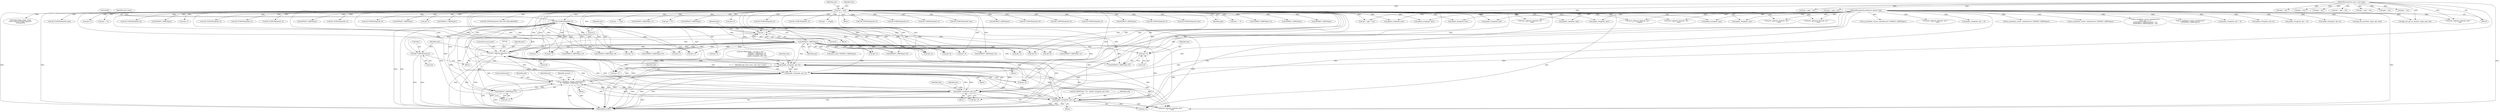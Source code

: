 digraph "0_tcpdump_af2cf04a9394c1a56227c2289ae8da262828294a@pointer" {
"1002218" [label="(Call,tptr+4)"];
"1002169" [label="(Call,ND_TCHECK2(tptr[0], 2))"];
"1002392" [label="(Call,ND_TCHECK2(*tptr,8))"];
"1002405" [label="(Call,tptr +=8)"];
"1002396" [label="(Call,print_unknown_data(ndo, tptr, \"\n\t      \", 8))"];
"1002221" [label="(Call,ipaddr_string(ndo, tptr+4))"];
"1002316" [label="(Call,ipaddr_string(ndo, tptr+2))"];
"1002255" [label="(Call,as_printf(ndo, astostr, sizeof(astostr),\n\t\t\t    EXTRACT_32BITS(tptr+2)))"];
"1002237" [label="(Call,ipaddr_string(ndo, tptr+2))"];
"1002302" [label="(Call,ipaddr_string(ndo, tptr+2))"];
"1000126" [label="(MethodParameterIn,netdissect_options *ndo)"];
"1000142" [label="(Call,tptr = pptr)"];
"1000128" [label="(MethodParameterIn,const u_char *pptr)"];
"1002176" [label="(Call,EXTRACT_16BITS(tptr))"];
"1002260" [label="(Call,EXTRACT_32BITS(tptr+2))"];
"1000587" [label="(Call,ND_TCHECK2(tptr[0], 4))"];
"1001185" [label="(Call,tptr < pptr + len)"];
"1002367" [label="(Call,tptr+2)"];
"1002523" [label="(Call,ND_TCHECK2(tptr[0], 8))"];
"1002323" [label="(Identifier,bgp_extd_comm_ospf_rtype_values)"];
"1002206" [label="(Call,ND_PRINT((ndo, \": %u:%u (= %s)\",\n                               EXTRACT_16BITS(tptr+2),\n                               EXTRACT_32BITS(tptr+4),\n                               ipaddr_string(ndo, tptr+4))))"];
"1002218" [label="(Call,tptr+4)"];
"1002169" [label="(Call,ND_TCHECK2(tptr[0], 2))"];
"1002243" [label="(Call,tptr+6)"];
"1002476" [label="(Call,ipaddr_string(ndo, tptr))"];
"1000428" [label="(Call,ipaddr_string(ndo, tptr + 4))"];
"1002937" [label="(MethodReturn,RET)"];
"1002239" [label="(Call,tptr+2)"];
"1002588" [label="(Call,ND_TCHECK2(tptr[0], 3))"];
"1002517" [label="(Call,ipaddr_string(ndo, tptr))"];
"1000456" [label="(Call,as_printf(ndo, astostr, sizeof(astostr), EXTRACT_32BITS(tptr)))"];
"1000200" [label="(Call,bgp_attr_get_as_size(ndo, atype, pptr, len))"];
"1000493" [label="(Call,EXTRACT_32BITS(tptr))"];
"1000557" [label="(Call,ND_TCHECK2(tptr[0], 4))"];
"1002376" [label="(Call,tptr+4)"];
"1002254" [label="(Block,)"];
"1000128" [label="(MethodParameterIn,const u_char *pptr)"];
"1002177" [label="(Identifier,tptr)"];
"1002165" [label="(Identifier,tlen)"];
"1000401" [label="(Call,as_printf(ndo, astostr, sizeof(astostr), EXTRACT_16BITS(tptr)))"];
"1002570" [label="(Call,print_unknown_data(ndo, tptr, \"\n\t      \", tlen))"];
"1000258" [label="(Call,as_printf(ndo, astostr, sizeof(astostr),\n\t\t\t\tas_size == 2 ?\n\t\t\t\tEXTRACT_16BITS(&tptr[2 + i]) :\n\t\t\t\tEXTRACT_32BITS(&tptr[2 + i])))"];
"1002333" [label="(Call,tptr+7)"];
"1000321" [label="(Call,ND_TCHECK2(tptr[0], 4))"];
"1000461" [label="(Call,EXTRACT_32BITS(tptr))"];
"1002109" [label="(Call,tptr-3)"];
"1001665" [label="(Call,EXTRACT_16BITS(tptr))"];
"1001658" [label="(Call,ND_TCHECK2(tptr[0], BGP_MP_NLRI_MINSIZE))"];
"1001115" [label="(Call,tptr += tlen)"];
"1002599" [label="(Call,EXTRACT_16BITS(tptr+1))"];
"1002454" [label="(Call,tptr +=5)"];
"1002220" [label="(Literal,4)"];
"1000421" [label="(Call,as_printf(ndo, astostr, sizeof(astostr),\n\t\t\tEXTRACT_32BITS(tptr)))"];
"1002866" [label="(Call,EXTRACT_32BITS(tptr))"];
"1002221" [label="(Call,ipaddr_string(ndo, tptr+4))"];
"1002274" [label="(Call,EXTRACT_32BITS(tptr+2))"];
"1002450" [label="(Call,tptr+2)"];
"1000598" [label="(Call,ipaddr_string(ndo, tptr))"];
"1000206" [label="(Call,tptr < pptr + len)"];
"1001641" [label="(Call,tptr = pptr + len)"];
"1002372" [label="(Call,tptr+3)"];
"1002554" [label="(Call,ipaddr_string(ndo, tptr))"];
"1002217" [label="(Call,EXTRACT_32BITS(tptr+4))"];
"1002507" [label="(Call,ND_TCHECK2(tptr[0], 4))"];
"1002222" [label="(Identifier,ndo)"];
"1000463" [label="(Call,ipaddr_string(ndo, tptr + 4))"];
"1002242" [label="(Call,EXTRACT_16BITS(tptr+6))"];
"1002317" [label="(Identifier,ndo)"];
"1002258" [label="(Call,sizeof(astostr))"];
"1002534" [label="(Call,ipaddr_string(ndo, tptr))"];
"1000208" [label="(Call,pptr + len)"];
"1001643" [label="(Call,pptr + len)"];
"1002315" [label="(Block,)"];
"1001711" [label="(Call,pptr + len)"];
"1002413" [label="(Call,ND_TCHECK2(tptr[0], 5))"];
"1001633" [label="(Call,print_unknown_data(ndo, tptr, \"\n\t    \", tlen))"];
"1002400" [label="(Literal,8)"];
"1002479" [label="(Call,ipaddr_string(ndo, tptr+4))"];
"1002658" [label="(Call,tptr += length)"];
"1002275" [label="(Call,tptr+2)"];
"1000126" [label="(MethodParameterIn,netdissect_options *ndo)"];
"1000130" [label="(Block,)"];
"1002543" [label="(Call,ND_TCHECK2(tptr[0], 8))"];
"1002137" [label="(Call,tptr = pptr + len)"];
"1002486" [label="(Call,ND_TCHECK2(tptr[0], 8))"];
"1000486" [label="(Call,ND_TCHECK2(tptr[0], 4))"];
"1002393" [label="(Call,*tptr)"];
"1002302" [label="(Call,ipaddr_string(ndo, tptr+2))"];
"1002255" [label="(Call,as_printf(ndo, astostr, sizeof(astostr),\n\t\t\t    EXTRACT_32BITS(tptr+2)))"];
"1002219" [label="(Identifier,tptr)"];
"1000408" [label="(Call,ipaddr_string(ndo, tptr + 2))"];
"1000385" [label="(Call,ND_TCHECK2(tptr[0], len))"];
"1002497" [label="(Call,ipaddr_string(ndo, tptr))"];
"1002500" [label="(Call,ipaddr_string(ndo, tptr+4))"];
"1002387" [label="(Call,tptr+2)"];
"1000357" [label="(Call,EXTRACT_32BITS(tptr))"];
"1002170" [label="(Call,tptr[0])"];
"1002297" [label="(Call,ND_PRINT((ndo, \"%s\", ipaddr_string(ndo, tptr+2))))"];
"1002238" [label="(Identifier,ndo)"];
"1002927" [label="(Call,print_unknown_data(ndo, pptr, \"\n\t    \", len))"];
"1002818" [label="(Call,bgp_attr_print(ndo, atype, tptr, alen))"];
"1002175" [label="(Identifier,extd_comm)"];
"1002237" [label="(Call,ipaddr_string(ndo, tptr+2))"];
"1002236" [label="(Block,)"];
"1002256" [label="(Identifier,ndo)"];
"1001709" [label="(Call,tptr < pptr + len)"];
"1002176" [label="(Call,EXTRACT_16BITS(tptr))"];
"1000445" [label="(Call,ND_TCHECK2(tptr[0], 8))"];
"1002326" [label="(Call,tptr+6)"];
"1002398" [label="(Identifier,tptr)"];
"1002196" [label="(Call,tptr+2)"];
"1000567" [label="(Call,ipaddr_string(ndo, tptr))"];
"1002465" [label="(Call,ND_TCHECK2(tptr[0], 8))"];
"1002300" [label="(Block,)"];
"1002260" [label="(Call,EXTRACT_32BITS(tptr+2))"];
"1000347" [label="(Call,ND_TCHECK2(tptr[0], 4))"];
"1002304" [label="(Call,tptr+2)"];
"1002244" [label="(Identifier,tptr)"];
"1002681" [label="(Call,as_printf(ndo, astostr, sizeof(astostr), EXTRACT_32BITS(tptr)))"];
"1000426" [label="(Call,EXTRACT_32BITS(tptr))"];
"1002264" [label="(Call,EXTRACT_16BITS(tptr+6))"];
"1002261" [label="(Call,tptr+2)"];
"1002653" [label="(Call,print_unknown_data(ndo, tptr,\"\n\t      \", length))"];
"1002405" [label="(Call,tptr +=8)"];
"1000143" [label="(Identifier,tptr)"];
"1001091" [label="(Call,ND_TCHECK2(tptr[0], tlen))"];
"1000144" [label="(Identifier,pptr)"];
"1002603" [label="(Call,tptr += 3)"];
"1002449" [label="(Call,EXTRACT_24BITS(tptr+2))"];
"1002343" [label="(Call,tptr+6)"];
"1000622" [label="(Call,EXTRACT_16BITS(tptr))"];
"1002401" [label="(ControlStructure,break;)"];
"1002397" [label="(Identifier,ndo)"];
"1002406" [label="(Identifier,tptr)"];
"1002212" [label="(Call,EXTRACT_16BITS(tptr+2))"];
"1002686" [label="(Call,EXTRACT_32BITS(tptr))"];
"1001110" [label="(Call,print_unknown_data(ndo, tptr, \"\n\t    \", tlen))"];
"1002265" [label="(Call,tptr+6)"];
"1000170" [label="(Call,tok2str(bgp_origin_values,\n\t\t\t\t\t\t\"Unknown Origin Typecode\",\n\t\t\t\t\t\ttptr[0]))"];
"1002386" [label="(Call,EXTRACT_16BITS(tptr+2))"];
"1002167" [label="(Block,)"];
"1000663" [label="(Call,ND_TCHECK2(tptr[0], tlen))"];
"1002202" [label="(Block,)"];
"1002223" [label="(Call,tptr+4)"];
"1002213" [label="(Call,tptr+2)"];
"1002421" [label="(Call,tptr+1)"];
"1000542" [label="(Call,tptr +=4)"];
"1002392" [label="(Call,ND_TCHECK2(*tptr,8))"];
"1002127" [label="(Call,print_unknown_data(ndo, tptr-3, \"\n\t    \", tlen))"];
"1002349" [label="(Call,tptr+6)"];
"1002407" [label="(Literal,8)"];
"1002216" [label="(Block,)"];
"1002375" [label="(Call,EXTRACT_16BITS(tptr+4))"];
"1000331" [label="(Call,ipaddr_string(ndo, tptr))"];
"1002399" [label="(Literal,\"\n\t      \")"];
"1000406" [label="(Call,EXTRACT_16BITS(tptr))"];
"1000142" [label="(Call,tptr = pptr)"];
"1002600" [label="(Call,tptr+1)"];
"1002318" [label="(Call,tptr+2)"];
"1002303" [label="(Identifier,ndo)"];
"1000682" [label="(Call,print_unknown_data(ndo, tptr, \"\n\t    \", tlen))"];
"1000146" [label="(Identifier,tlen)"];
"1002266" [label="(Identifier,tptr)"];
"1002395" [label="(Literal,8)"];
"1002257" [label="(Identifier,astostr)"];
"1001187" [label="(Call,pptr + len)"];
"1002139" [label="(Call,pptr + len)"];
"1002396" [label="(Call,print_unknown_data(ndo, tptr, \"\n\t      \", 8))"];
"1002316" [label="(Call,ipaddr_string(ndo, tptr+2))"];
"1002666" [label="(Call,ND_TCHECK2(tptr[0], 4))"];
"1002908" [label="(Call,print_unknown_data(ndo, pptr, \"\n\t    \", len))"];
"1002174" [label="(Call,extd_comm=EXTRACT_16BITS(tptr))"];
"1002173" [label="(Literal,2)"];
"1000615" [label="(Call,ND_TCHECK2(tptr[0], 3))"];
"1002218" -> "1002217"  [label="AST: "];
"1002218" -> "1002220"  [label="CFG: "];
"1002219" -> "1002218"  [label="AST: "];
"1002220" -> "1002218"  [label="AST: "];
"1002217" -> "1002218"  [label="CFG: "];
"1002169" -> "1002218"  [label="DDG: "];
"1000142" -> "1002218"  [label="DDG: "];
"1002176" -> "1002218"  [label="DDG: "];
"1002169" -> "1002167"  [label="AST: "];
"1002169" -> "1002173"  [label="CFG: "];
"1002170" -> "1002169"  [label="AST: "];
"1002173" -> "1002169"  [label="AST: "];
"1002175" -> "1002169"  [label="CFG: "];
"1002169" -> "1002937"  [label="DDG: "];
"1002169" -> "1002937"  [label="DDG: "];
"1002392" -> "1002169"  [label="DDG: "];
"1002405" -> "1002169"  [label="DDG: "];
"1000142" -> "1002169"  [label="DDG: "];
"1002169" -> "1002176"  [label="DDG: "];
"1002169" -> "1002196"  [label="DDG: "];
"1002169" -> "1002212"  [label="DDG: "];
"1002169" -> "1002213"  [label="DDG: "];
"1002169" -> "1002217"  [label="DDG: "];
"1002169" -> "1002221"  [label="DDG: "];
"1002169" -> "1002223"  [label="DDG: "];
"1002169" -> "1002237"  [label="DDG: "];
"1002169" -> "1002239"  [label="DDG: "];
"1002169" -> "1002242"  [label="DDG: "];
"1002169" -> "1002243"  [label="DDG: "];
"1002169" -> "1002260"  [label="DDG: "];
"1002169" -> "1002261"  [label="DDG: "];
"1002169" -> "1002264"  [label="DDG: "];
"1002169" -> "1002265"  [label="DDG: "];
"1002169" -> "1002274"  [label="DDG: "];
"1002169" -> "1002275"  [label="DDG: "];
"1002169" -> "1002302"  [label="DDG: "];
"1002169" -> "1002304"  [label="DDG: "];
"1002169" -> "1002316"  [label="DDG: "];
"1002169" -> "1002318"  [label="DDG: "];
"1002169" -> "1002326"  [label="DDG: "];
"1002169" -> "1002333"  [label="DDG: "];
"1002169" -> "1002343"  [label="DDG: "];
"1002169" -> "1002349"  [label="DDG: "];
"1002169" -> "1002367"  [label="DDG: "];
"1002169" -> "1002372"  [label="DDG: "];
"1002169" -> "1002375"  [label="DDG: "];
"1002169" -> "1002376"  [label="DDG: "];
"1002169" -> "1002386"  [label="DDG: "];
"1002169" -> "1002387"  [label="DDG: "];
"1002169" -> "1002392"  [label="DDG: "];
"1002169" -> "1002396"  [label="DDG: "];
"1002169" -> "1002405"  [label="DDG: "];
"1002392" -> "1002202"  [label="AST: "];
"1002392" -> "1002395"  [label="CFG: "];
"1002393" -> "1002392"  [label="AST: "];
"1002395" -> "1002392"  [label="AST: "];
"1002397" -> "1002392"  [label="CFG: "];
"1002392" -> "1002937"  [label="DDG: "];
"1002392" -> "1002937"  [label="DDG: "];
"1002405" -> "1002167"  [label="AST: "];
"1002405" -> "1002407"  [label="CFG: "];
"1002406" -> "1002405"  [label="AST: "];
"1002407" -> "1002405"  [label="AST: "];
"1002165" -> "1002405"  [label="CFG: "];
"1002405" -> "1002937"  [label="DDG: "];
"1002405" -> "1002176"  [label="DDG: "];
"1002396" -> "1002405"  [label="DDG: "];
"1000142" -> "1002405"  [label="DDG: "];
"1002176" -> "1002405"  [label="DDG: "];
"1002396" -> "1002202"  [label="AST: "];
"1002396" -> "1002400"  [label="CFG: "];
"1002397" -> "1002396"  [label="AST: "];
"1002398" -> "1002396"  [label="AST: "];
"1002399" -> "1002396"  [label="AST: "];
"1002400" -> "1002396"  [label="AST: "];
"1002401" -> "1002396"  [label="CFG: "];
"1002396" -> "1002937"  [label="DDG: "];
"1002396" -> "1002937"  [label="DDG: "];
"1002396" -> "1002937"  [label="DDG: "];
"1002396" -> "1002221"  [label="DDG: "];
"1002396" -> "1002237"  [label="DDG: "];
"1002396" -> "1002255"  [label="DDG: "];
"1002396" -> "1002302"  [label="DDG: "];
"1002396" -> "1002316"  [label="DDG: "];
"1002221" -> "1002396"  [label="DDG: "];
"1002316" -> "1002396"  [label="DDG: "];
"1002255" -> "1002396"  [label="DDG: "];
"1002237" -> "1002396"  [label="DDG: "];
"1002302" -> "1002396"  [label="DDG: "];
"1000126" -> "1002396"  [label="DDG: "];
"1000142" -> "1002396"  [label="DDG: "];
"1002176" -> "1002396"  [label="DDG: "];
"1002396" -> "1002927"  [label="DDG: "];
"1002221" -> "1002216"  [label="AST: "];
"1002221" -> "1002223"  [label="CFG: "];
"1002222" -> "1002221"  [label="AST: "];
"1002223" -> "1002221"  [label="AST: "];
"1002206" -> "1002221"  [label="CFG: "];
"1002221" -> "1002937"  [label="DDG: "];
"1002221" -> "1002937"  [label="DDG: "];
"1002221" -> "1002937"  [label="DDG: "];
"1002316" -> "1002221"  [label="DDG: "];
"1002255" -> "1002221"  [label="DDG: "];
"1002237" -> "1002221"  [label="DDG: "];
"1002302" -> "1002221"  [label="DDG: "];
"1000126" -> "1002221"  [label="DDG: "];
"1000142" -> "1002221"  [label="DDG: "];
"1002176" -> "1002221"  [label="DDG: "];
"1002221" -> "1002237"  [label="DDG: "];
"1002221" -> "1002255"  [label="DDG: "];
"1002221" -> "1002302"  [label="DDG: "];
"1002221" -> "1002316"  [label="DDG: "];
"1002221" -> "1002927"  [label="DDG: "];
"1002316" -> "1002315"  [label="AST: "];
"1002316" -> "1002318"  [label="CFG: "];
"1002317" -> "1002316"  [label="AST: "];
"1002318" -> "1002316"  [label="AST: "];
"1002323" -> "1002316"  [label="CFG: "];
"1002316" -> "1002937"  [label="DDG: "];
"1002316" -> "1002937"  [label="DDG: "];
"1002316" -> "1002937"  [label="DDG: "];
"1002316" -> "1002237"  [label="DDG: "];
"1002316" -> "1002255"  [label="DDG: "];
"1002316" -> "1002302"  [label="DDG: "];
"1002255" -> "1002316"  [label="DDG: "];
"1002237" -> "1002316"  [label="DDG: "];
"1002302" -> "1002316"  [label="DDG: "];
"1000126" -> "1002316"  [label="DDG: "];
"1000142" -> "1002316"  [label="DDG: "];
"1002176" -> "1002316"  [label="DDG: "];
"1002316" -> "1002927"  [label="DDG: "];
"1002255" -> "1002254"  [label="AST: "];
"1002255" -> "1002260"  [label="CFG: "];
"1002256" -> "1002255"  [label="AST: "];
"1002257" -> "1002255"  [label="AST: "];
"1002258" -> "1002255"  [label="AST: "];
"1002260" -> "1002255"  [label="AST: "];
"1002266" -> "1002255"  [label="CFG: "];
"1002255" -> "1002937"  [label="DDG: "];
"1002255" -> "1002937"  [label="DDG: "];
"1002255" -> "1002937"  [label="DDG: "];
"1002255" -> "1002937"  [label="DDG: "];
"1002255" -> "1002237"  [label="DDG: "];
"1002237" -> "1002255"  [label="DDG: "];
"1002302" -> "1002255"  [label="DDG: "];
"1000126" -> "1002255"  [label="DDG: "];
"1002260" -> "1002255"  [label="DDG: "];
"1002255" -> "1002302"  [label="DDG: "];
"1002255" -> "1002927"  [label="DDG: "];
"1002237" -> "1002236"  [label="AST: "];
"1002237" -> "1002239"  [label="CFG: "];
"1002238" -> "1002237"  [label="AST: "];
"1002239" -> "1002237"  [label="AST: "];
"1002244" -> "1002237"  [label="CFG: "];
"1002237" -> "1002937"  [label="DDG: "];
"1002237" -> "1002937"  [label="DDG: "];
"1002237" -> "1002937"  [label="DDG: "];
"1002302" -> "1002237"  [label="DDG: "];
"1000126" -> "1002237"  [label="DDG: "];
"1000142" -> "1002237"  [label="DDG: "];
"1002176" -> "1002237"  [label="DDG: "];
"1002237" -> "1002302"  [label="DDG: "];
"1002237" -> "1002927"  [label="DDG: "];
"1002302" -> "1002300"  [label="AST: "];
"1002302" -> "1002304"  [label="CFG: "];
"1002303" -> "1002302"  [label="AST: "];
"1002304" -> "1002302"  [label="AST: "];
"1002297" -> "1002302"  [label="CFG: "];
"1002302" -> "1002937"  [label="DDG: "];
"1002302" -> "1002937"  [label="DDG: "];
"1002302" -> "1002937"  [label="DDG: "];
"1000126" -> "1002302"  [label="DDG: "];
"1000142" -> "1002302"  [label="DDG: "];
"1002176" -> "1002302"  [label="DDG: "];
"1002302" -> "1002927"  [label="DDG: "];
"1000126" -> "1000125"  [label="AST: "];
"1000126" -> "1002937"  [label="DDG: "];
"1000126" -> "1000200"  [label="DDG: "];
"1000126" -> "1000258"  [label="DDG: "];
"1000126" -> "1000331"  [label="DDG: "];
"1000126" -> "1000401"  [label="DDG: "];
"1000126" -> "1000408"  [label="DDG: "];
"1000126" -> "1000421"  [label="DDG: "];
"1000126" -> "1000428"  [label="DDG: "];
"1000126" -> "1000456"  [label="DDG: "];
"1000126" -> "1000463"  [label="DDG: "];
"1000126" -> "1000567"  [label="DDG: "];
"1000126" -> "1000598"  [label="DDG: "];
"1000126" -> "1000682"  [label="DDG: "];
"1000126" -> "1001110"  [label="DDG: "];
"1000126" -> "1001633"  [label="DDG: "];
"1000126" -> "1002127"  [label="DDG: "];
"1000126" -> "1002476"  [label="DDG: "];
"1000126" -> "1002479"  [label="DDG: "];
"1000126" -> "1002497"  [label="DDG: "];
"1000126" -> "1002500"  [label="DDG: "];
"1000126" -> "1002517"  [label="DDG: "];
"1000126" -> "1002534"  [label="DDG: "];
"1000126" -> "1002554"  [label="DDG: "];
"1000126" -> "1002570"  [label="DDG: "];
"1000126" -> "1002653"  [label="DDG: "];
"1000126" -> "1002681"  [label="DDG: "];
"1000126" -> "1002818"  [label="DDG: "];
"1000126" -> "1002908"  [label="DDG: "];
"1000126" -> "1002927"  [label="DDG: "];
"1000142" -> "1000130"  [label="AST: "];
"1000142" -> "1000144"  [label="CFG: "];
"1000143" -> "1000142"  [label="AST: "];
"1000144" -> "1000142"  [label="AST: "];
"1000146" -> "1000142"  [label="CFG: "];
"1000142" -> "1002937"  [label="DDG: "];
"1000142" -> "1002937"  [label="DDG: "];
"1000128" -> "1000142"  [label="DDG: "];
"1000142" -> "1000170"  [label="DDG: "];
"1000142" -> "1000206"  [label="DDG: "];
"1000142" -> "1000321"  [label="DDG: "];
"1000142" -> "1000331"  [label="DDG: "];
"1000142" -> "1000347"  [label="DDG: "];
"1000142" -> "1000357"  [label="DDG: "];
"1000142" -> "1000385"  [label="DDG: "];
"1000142" -> "1000406"  [label="DDG: "];
"1000142" -> "1000426"  [label="DDG: "];
"1000142" -> "1000445"  [label="DDG: "];
"1000142" -> "1000461"  [label="DDG: "];
"1000142" -> "1000486"  [label="DDG: "];
"1000142" -> "1000493"  [label="DDG: "];
"1000142" -> "1000542"  [label="DDG: "];
"1000142" -> "1000557"  [label="DDG: "];
"1000142" -> "1000567"  [label="DDG: "];
"1000142" -> "1000587"  [label="DDG: "];
"1000142" -> "1000598"  [label="DDG: "];
"1000142" -> "1000615"  [label="DDG: "];
"1000142" -> "1000622"  [label="DDG: "];
"1000142" -> "1000663"  [label="DDG: "];
"1000142" -> "1000682"  [label="DDG: "];
"1000142" -> "1001091"  [label="DDG: "];
"1000142" -> "1001110"  [label="DDG: "];
"1000142" -> "1001115"  [label="DDG: "];
"1000142" -> "1001633"  [label="DDG: "];
"1000142" -> "1001658"  [label="DDG: "];
"1000142" -> "1001665"  [label="DDG: "];
"1000142" -> "1002109"  [label="DDG: "];
"1000142" -> "1002176"  [label="DDG: "];
"1000142" -> "1002212"  [label="DDG: "];
"1000142" -> "1002213"  [label="DDG: "];
"1000142" -> "1002217"  [label="DDG: "];
"1000142" -> "1002223"  [label="DDG: "];
"1000142" -> "1002239"  [label="DDG: "];
"1000142" -> "1002242"  [label="DDG: "];
"1000142" -> "1002243"  [label="DDG: "];
"1000142" -> "1002260"  [label="DDG: "];
"1000142" -> "1002261"  [label="DDG: "];
"1000142" -> "1002264"  [label="DDG: "];
"1000142" -> "1002265"  [label="DDG: "];
"1000142" -> "1002274"  [label="DDG: "];
"1000142" -> "1002275"  [label="DDG: "];
"1000142" -> "1002304"  [label="DDG: "];
"1000142" -> "1002318"  [label="DDG: "];
"1000142" -> "1002326"  [label="DDG: "];
"1000142" -> "1002333"  [label="DDG: "];
"1000142" -> "1002343"  [label="DDG: "];
"1000142" -> "1002349"  [label="DDG: "];
"1000142" -> "1002367"  [label="DDG: "];
"1000142" -> "1002372"  [label="DDG: "];
"1000142" -> "1002375"  [label="DDG: "];
"1000142" -> "1002376"  [label="DDG: "];
"1000142" -> "1002386"  [label="DDG: "];
"1000142" -> "1002387"  [label="DDG: "];
"1000142" -> "1002413"  [label="DDG: "];
"1000142" -> "1002421"  [label="DDG: "];
"1000142" -> "1002449"  [label="DDG: "];
"1000142" -> "1002450"  [label="DDG: "];
"1000142" -> "1002454"  [label="DDG: "];
"1000142" -> "1002465"  [label="DDG: "];
"1000142" -> "1002476"  [label="DDG: "];
"1000142" -> "1002486"  [label="DDG: "];
"1000142" -> "1002497"  [label="DDG: "];
"1000142" -> "1002507"  [label="DDG: "];
"1000142" -> "1002517"  [label="DDG: "];
"1000142" -> "1002523"  [label="DDG: "];
"1000142" -> "1002534"  [label="DDG: "];
"1000142" -> "1002543"  [label="DDG: "];
"1000142" -> "1002554"  [label="DDG: "];
"1000142" -> "1002570"  [label="DDG: "];
"1000142" -> "1002588"  [label="DDG: "];
"1000142" -> "1002599"  [label="DDG: "];
"1000142" -> "1002600"  [label="DDG: "];
"1000142" -> "1002603"  [label="DDG: "];
"1000142" -> "1002653"  [label="DDG: "];
"1000142" -> "1002658"  [label="DDG: "];
"1000142" -> "1002666"  [label="DDG: "];
"1000142" -> "1002686"  [label="DDG: "];
"1000142" -> "1002866"  [label="DDG: "];
"1000128" -> "1000125"  [label="AST: "];
"1000128" -> "1002937"  [label="DDG: "];
"1000128" -> "1000200"  [label="DDG: "];
"1000128" -> "1000206"  [label="DDG: "];
"1000128" -> "1000208"  [label="DDG: "];
"1000128" -> "1001185"  [label="DDG: "];
"1000128" -> "1001187"  [label="DDG: "];
"1000128" -> "1001641"  [label="DDG: "];
"1000128" -> "1001643"  [label="DDG: "];
"1000128" -> "1001709"  [label="DDG: "];
"1000128" -> "1001711"  [label="DDG: "];
"1000128" -> "1002137"  [label="DDG: "];
"1000128" -> "1002139"  [label="DDG: "];
"1000128" -> "1002908"  [label="DDG: "];
"1000128" -> "1002927"  [label="DDG: "];
"1002176" -> "1002174"  [label="AST: "];
"1002176" -> "1002177"  [label="CFG: "];
"1002177" -> "1002176"  [label="AST: "];
"1002174" -> "1002176"  [label="CFG: "];
"1002176" -> "1002174"  [label="DDG: "];
"1002176" -> "1002196"  [label="DDG: "];
"1002176" -> "1002212"  [label="DDG: "];
"1002176" -> "1002213"  [label="DDG: "];
"1002176" -> "1002217"  [label="DDG: "];
"1002176" -> "1002223"  [label="DDG: "];
"1002176" -> "1002239"  [label="DDG: "];
"1002176" -> "1002242"  [label="DDG: "];
"1002176" -> "1002243"  [label="DDG: "];
"1002176" -> "1002260"  [label="DDG: "];
"1002176" -> "1002261"  [label="DDG: "];
"1002176" -> "1002264"  [label="DDG: "];
"1002176" -> "1002265"  [label="DDG: "];
"1002176" -> "1002274"  [label="DDG: "];
"1002176" -> "1002275"  [label="DDG: "];
"1002176" -> "1002304"  [label="DDG: "];
"1002176" -> "1002318"  [label="DDG: "];
"1002176" -> "1002326"  [label="DDG: "];
"1002176" -> "1002333"  [label="DDG: "];
"1002176" -> "1002343"  [label="DDG: "];
"1002176" -> "1002349"  [label="DDG: "];
"1002176" -> "1002367"  [label="DDG: "];
"1002176" -> "1002372"  [label="DDG: "];
"1002176" -> "1002375"  [label="DDG: "];
"1002176" -> "1002376"  [label="DDG: "];
"1002176" -> "1002386"  [label="DDG: "];
"1002176" -> "1002387"  [label="DDG: "];
"1002260" -> "1002261"  [label="CFG: "];
"1002261" -> "1002260"  [label="AST: "];
"1002260" -> "1002937"  [label="DDG: "];
}
